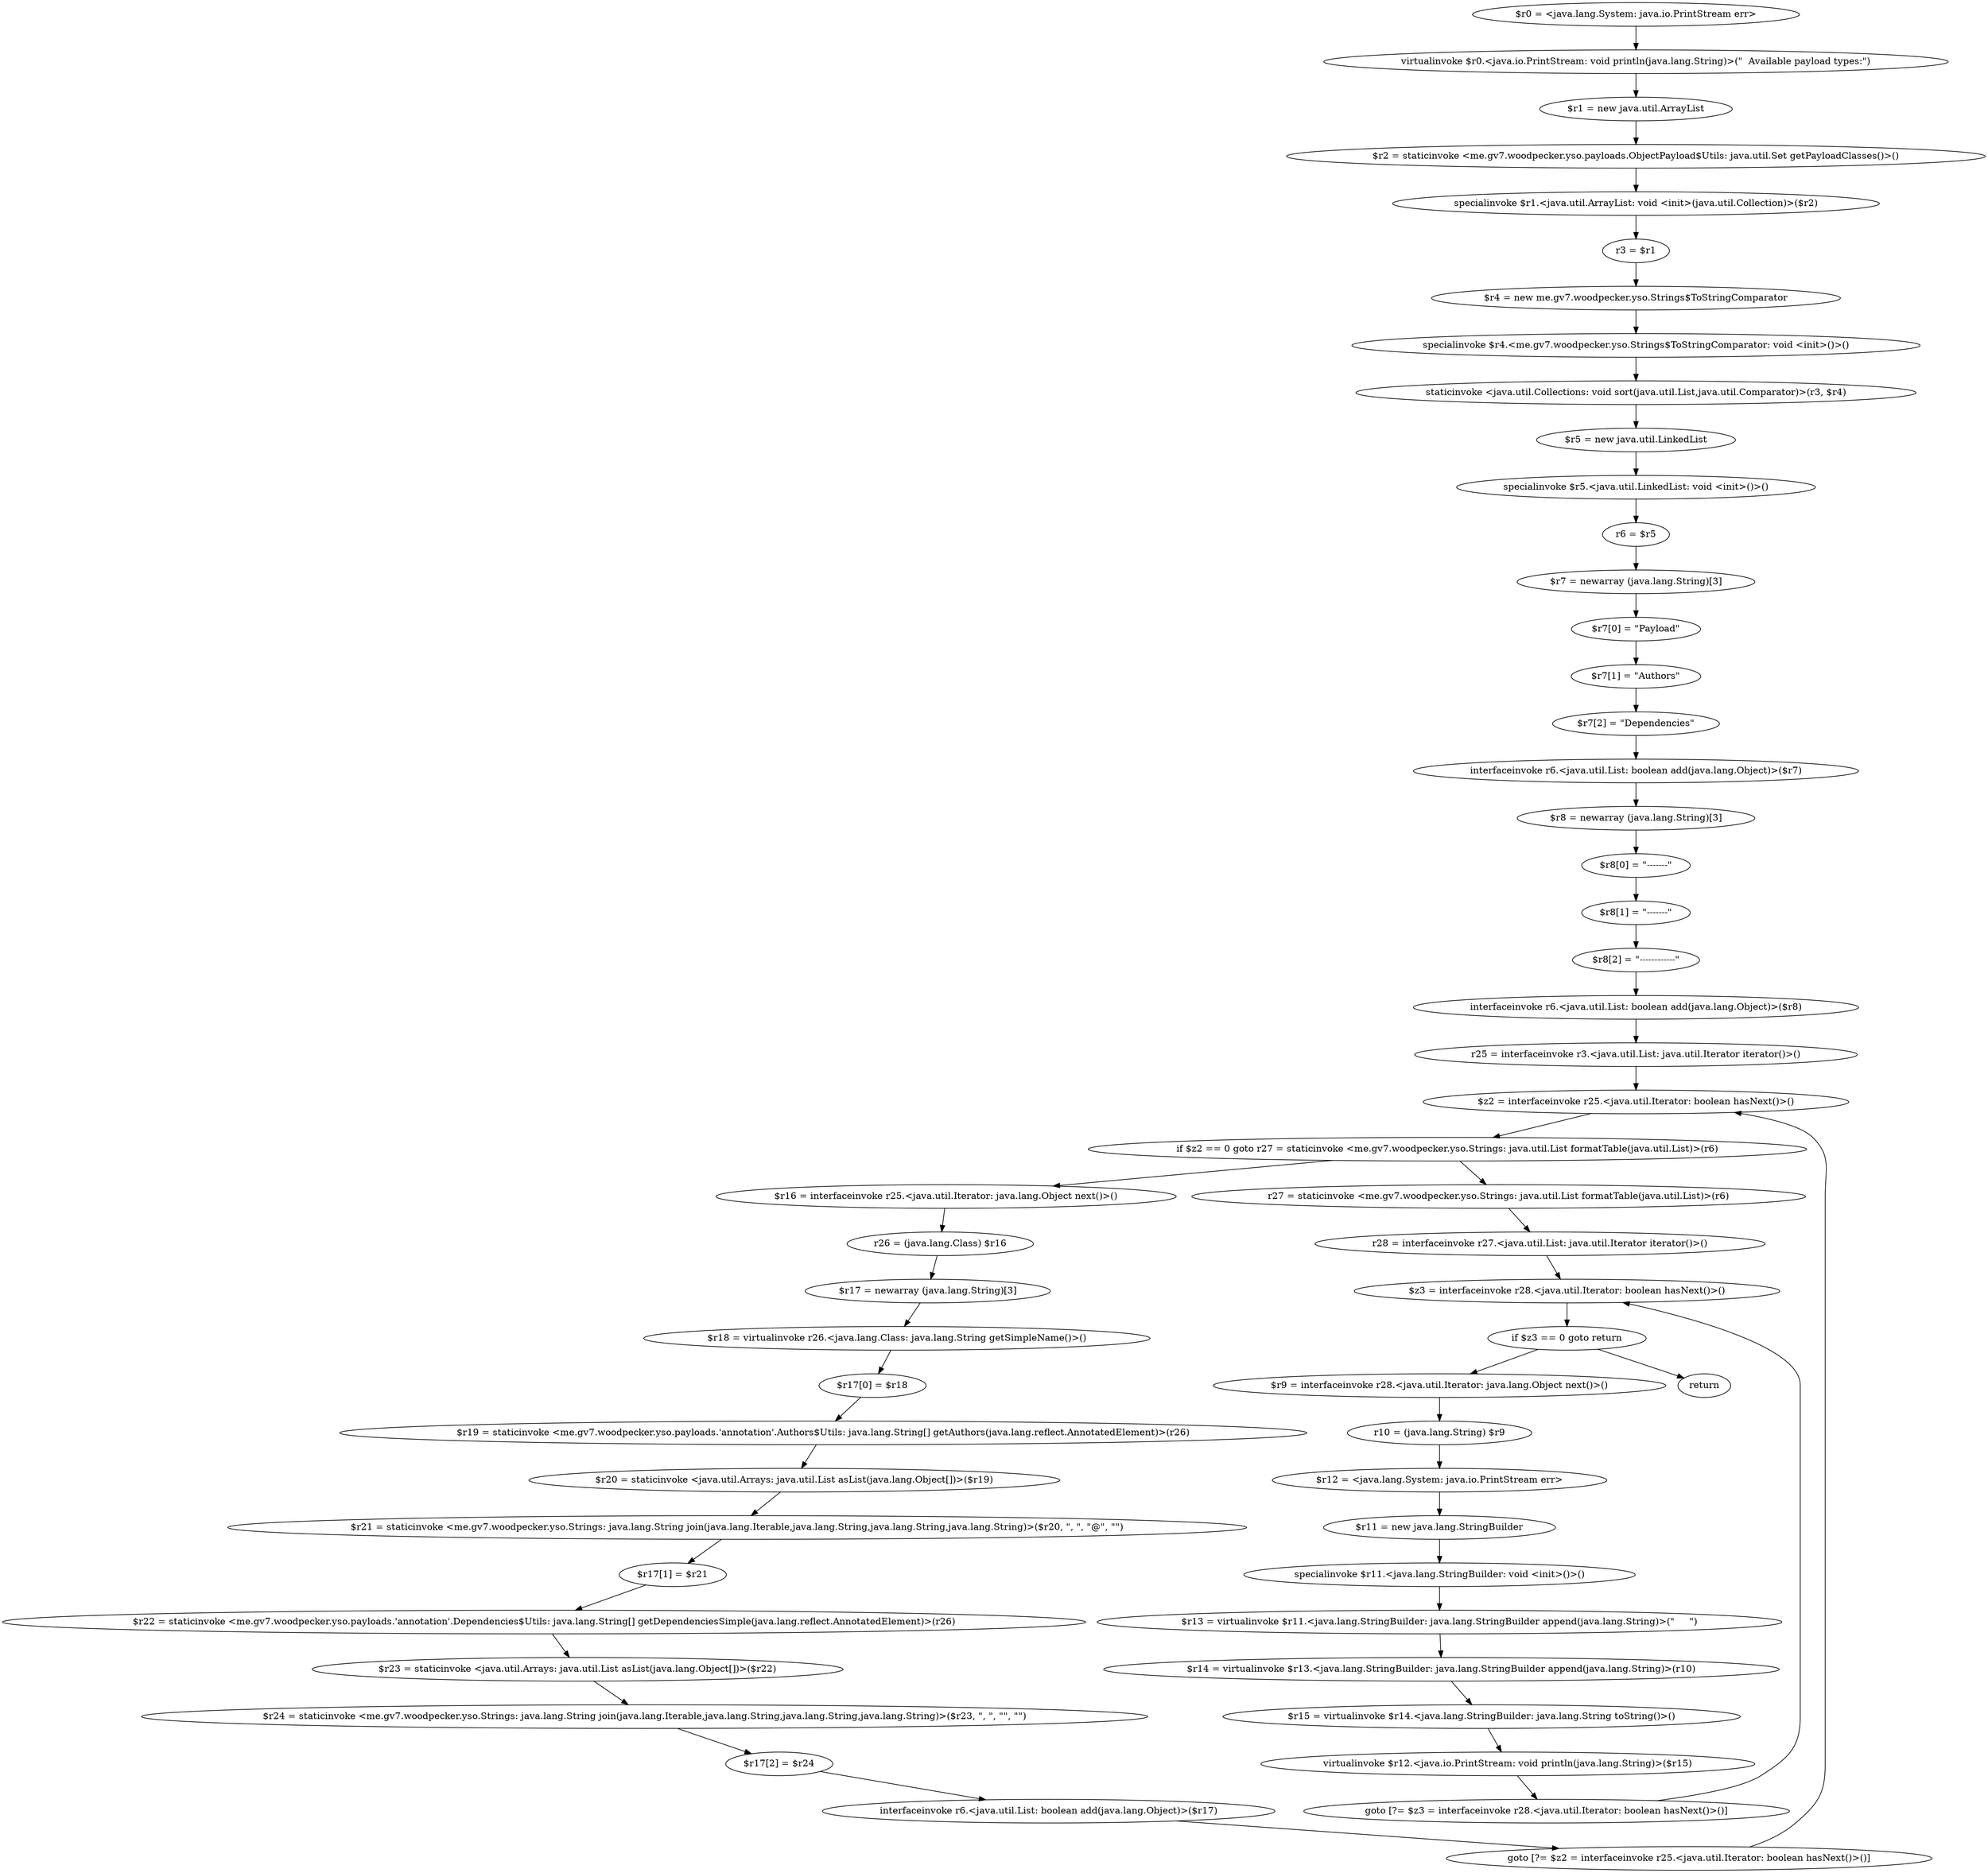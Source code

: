 digraph "unitGraph" {
    "$r0 = <java.lang.System: java.io.PrintStream err>"
    "virtualinvoke $r0.<java.io.PrintStream: void println(java.lang.String)>(\"  Available payload types:\")"
    "$r1 = new java.util.ArrayList"
    "$r2 = staticinvoke <me.gv7.woodpecker.yso.payloads.ObjectPayload$Utils: java.util.Set getPayloadClasses()>()"
    "specialinvoke $r1.<java.util.ArrayList: void <init>(java.util.Collection)>($r2)"
    "r3 = $r1"
    "$r4 = new me.gv7.woodpecker.yso.Strings$ToStringComparator"
    "specialinvoke $r4.<me.gv7.woodpecker.yso.Strings$ToStringComparator: void <init>()>()"
    "staticinvoke <java.util.Collections: void sort(java.util.List,java.util.Comparator)>(r3, $r4)"
    "$r5 = new java.util.LinkedList"
    "specialinvoke $r5.<java.util.LinkedList: void <init>()>()"
    "r6 = $r5"
    "$r7 = newarray (java.lang.String)[3]"
    "$r7[0] = \"Payload\""
    "$r7[1] = \"Authors\""
    "$r7[2] = \"Dependencies\""
    "interfaceinvoke r6.<java.util.List: boolean add(java.lang.Object)>($r7)"
    "$r8 = newarray (java.lang.String)[3]"
    "$r8[0] = \"-------\""
    "$r8[1] = \"-------\""
    "$r8[2] = \"------------\""
    "interfaceinvoke r6.<java.util.List: boolean add(java.lang.Object)>($r8)"
    "r25 = interfaceinvoke r3.<java.util.List: java.util.Iterator iterator()>()"
    "$z2 = interfaceinvoke r25.<java.util.Iterator: boolean hasNext()>()"
    "if $z2 == 0 goto r27 = staticinvoke <me.gv7.woodpecker.yso.Strings: java.util.List formatTable(java.util.List)>(r6)"
    "$r16 = interfaceinvoke r25.<java.util.Iterator: java.lang.Object next()>()"
    "r26 = (java.lang.Class) $r16"
    "$r17 = newarray (java.lang.String)[3]"
    "$r18 = virtualinvoke r26.<java.lang.Class: java.lang.String getSimpleName()>()"
    "$r17[0] = $r18"
    "$r19 = staticinvoke <me.gv7.woodpecker.yso.payloads.'annotation'.Authors$Utils: java.lang.String[] getAuthors(java.lang.reflect.AnnotatedElement)>(r26)"
    "$r20 = staticinvoke <java.util.Arrays: java.util.List asList(java.lang.Object[])>($r19)"
    "$r21 = staticinvoke <me.gv7.woodpecker.yso.Strings: java.lang.String join(java.lang.Iterable,java.lang.String,java.lang.String,java.lang.String)>($r20, \", \", \"@\", \"\")"
    "$r17[1] = $r21"
    "$r22 = staticinvoke <me.gv7.woodpecker.yso.payloads.'annotation'.Dependencies$Utils: java.lang.String[] getDependenciesSimple(java.lang.reflect.AnnotatedElement)>(r26)"
    "$r23 = staticinvoke <java.util.Arrays: java.util.List asList(java.lang.Object[])>($r22)"
    "$r24 = staticinvoke <me.gv7.woodpecker.yso.Strings: java.lang.String join(java.lang.Iterable,java.lang.String,java.lang.String,java.lang.String)>($r23, \", \", \"\", \"\")"
    "$r17[2] = $r24"
    "interfaceinvoke r6.<java.util.List: boolean add(java.lang.Object)>($r17)"
    "goto [?= $z2 = interfaceinvoke r25.<java.util.Iterator: boolean hasNext()>()]"
    "r27 = staticinvoke <me.gv7.woodpecker.yso.Strings: java.util.List formatTable(java.util.List)>(r6)"
    "r28 = interfaceinvoke r27.<java.util.List: java.util.Iterator iterator()>()"
    "$z3 = interfaceinvoke r28.<java.util.Iterator: boolean hasNext()>()"
    "if $z3 == 0 goto return"
    "$r9 = interfaceinvoke r28.<java.util.Iterator: java.lang.Object next()>()"
    "r10 = (java.lang.String) $r9"
    "$r12 = <java.lang.System: java.io.PrintStream err>"
    "$r11 = new java.lang.StringBuilder"
    "specialinvoke $r11.<java.lang.StringBuilder: void <init>()>()"
    "$r13 = virtualinvoke $r11.<java.lang.StringBuilder: java.lang.StringBuilder append(java.lang.String)>(\"     \")"
    "$r14 = virtualinvoke $r13.<java.lang.StringBuilder: java.lang.StringBuilder append(java.lang.String)>(r10)"
    "$r15 = virtualinvoke $r14.<java.lang.StringBuilder: java.lang.String toString()>()"
    "virtualinvoke $r12.<java.io.PrintStream: void println(java.lang.String)>($r15)"
    "goto [?= $z3 = interfaceinvoke r28.<java.util.Iterator: boolean hasNext()>()]"
    "return"
    "$r0 = <java.lang.System: java.io.PrintStream err>"->"virtualinvoke $r0.<java.io.PrintStream: void println(java.lang.String)>(\"  Available payload types:\")";
    "virtualinvoke $r0.<java.io.PrintStream: void println(java.lang.String)>(\"  Available payload types:\")"->"$r1 = new java.util.ArrayList";
    "$r1 = new java.util.ArrayList"->"$r2 = staticinvoke <me.gv7.woodpecker.yso.payloads.ObjectPayload$Utils: java.util.Set getPayloadClasses()>()";
    "$r2 = staticinvoke <me.gv7.woodpecker.yso.payloads.ObjectPayload$Utils: java.util.Set getPayloadClasses()>()"->"specialinvoke $r1.<java.util.ArrayList: void <init>(java.util.Collection)>($r2)";
    "specialinvoke $r1.<java.util.ArrayList: void <init>(java.util.Collection)>($r2)"->"r3 = $r1";
    "r3 = $r1"->"$r4 = new me.gv7.woodpecker.yso.Strings$ToStringComparator";
    "$r4 = new me.gv7.woodpecker.yso.Strings$ToStringComparator"->"specialinvoke $r4.<me.gv7.woodpecker.yso.Strings$ToStringComparator: void <init>()>()";
    "specialinvoke $r4.<me.gv7.woodpecker.yso.Strings$ToStringComparator: void <init>()>()"->"staticinvoke <java.util.Collections: void sort(java.util.List,java.util.Comparator)>(r3, $r4)";
    "staticinvoke <java.util.Collections: void sort(java.util.List,java.util.Comparator)>(r3, $r4)"->"$r5 = new java.util.LinkedList";
    "$r5 = new java.util.LinkedList"->"specialinvoke $r5.<java.util.LinkedList: void <init>()>()";
    "specialinvoke $r5.<java.util.LinkedList: void <init>()>()"->"r6 = $r5";
    "r6 = $r5"->"$r7 = newarray (java.lang.String)[3]";
    "$r7 = newarray (java.lang.String)[3]"->"$r7[0] = \"Payload\"";
    "$r7[0] = \"Payload\""->"$r7[1] = \"Authors\"";
    "$r7[1] = \"Authors\""->"$r7[2] = \"Dependencies\"";
    "$r7[2] = \"Dependencies\""->"interfaceinvoke r6.<java.util.List: boolean add(java.lang.Object)>($r7)";
    "interfaceinvoke r6.<java.util.List: boolean add(java.lang.Object)>($r7)"->"$r8 = newarray (java.lang.String)[3]";
    "$r8 = newarray (java.lang.String)[3]"->"$r8[0] = \"-------\"";
    "$r8[0] = \"-------\""->"$r8[1] = \"-------\"";
    "$r8[1] = \"-------\""->"$r8[2] = \"------------\"";
    "$r8[2] = \"------------\""->"interfaceinvoke r6.<java.util.List: boolean add(java.lang.Object)>($r8)";
    "interfaceinvoke r6.<java.util.List: boolean add(java.lang.Object)>($r8)"->"r25 = interfaceinvoke r3.<java.util.List: java.util.Iterator iterator()>()";
    "r25 = interfaceinvoke r3.<java.util.List: java.util.Iterator iterator()>()"->"$z2 = interfaceinvoke r25.<java.util.Iterator: boolean hasNext()>()";
    "$z2 = interfaceinvoke r25.<java.util.Iterator: boolean hasNext()>()"->"if $z2 == 0 goto r27 = staticinvoke <me.gv7.woodpecker.yso.Strings: java.util.List formatTable(java.util.List)>(r6)";
    "if $z2 == 0 goto r27 = staticinvoke <me.gv7.woodpecker.yso.Strings: java.util.List formatTable(java.util.List)>(r6)"->"$r16 = interfaceinvoke r25.<java.util.Iterator: java.lang.Object next()>()";
    "if $z2 == 0 goto r27 = staticinvoke <me.gv7.woodpecker.yso.Strings: java.util.List formatTable(java.util.List)>(r6)"->"r27 = staticinvoke <me.gv7.woodpecker.yso.Strings: java.util.List formatTable(java.util.List)>(r6)";
    "$r16 = interfaceinvoke r25.<java.util.Iterator: java.lang.Object next()>()"->"r26 = (java.lang.Class) $r16";
    "r26 = (java.lang.Class) $r16"->"$r17 = newarray (java.lang.String)[3]";
    "$r17 = newarray (java.lang.String)[3]"->"$r18 = virtualinvoke r26.<java.lang.Class: java.lang.String getSimpleName()>()";
    "$r18 = virtualinvoke r26.<java.lang.Class: java.lang.String getSimpleName()>()"->"$r17[0] = $r18";
    "$r17[0] = $r18"->"$r19 = staticinvoke <me.gv7.woodpecker.yso.payloads.'annotation'.Authors$Utils: java.lang.String[] getAuthors(java.lang.reflect.AnnotatedElement)>(r26)";
    "$r19 = staticinvoke <me.gv7.woodpecker.yso.payloads.'annotation'.Authors$Utils: java.lang.String[] getAuthors(java.lang.reflect.AnnotatedElement)>(r26)"->"$r20 = staticinvoke <java.util.Arrays: java.util.List asList(java.lang.Object[])>($r19)";
    "$r20 = staticinvoke <java.util.Arrays: java.util.List asList(java.lang.Object[])>($r19)"->"$r21 = staticinvoke <me.gv7.woodpecker.yso.Strings: java.lang.String join(java.lang.Iterable,java.lang.String,java.lang.String,java.lang.String)>($r20, \", \", \"@\", \"\")";
    "$r21 = staticinvoke <me.gv7.woodpecker.yso.Strings: java.lang.String join(java.lang.Iterable,java.lang.String,java.lang.String,java.lang.String)>($r20, \", \", \"@\", \"\")"->"$r17[1] = $r21";
    "$r17[1] = $r21"->"$r22 = staticinvoke <me.gv7.woodpecker.yso.payloads.'annotation'.Dependencies$Utils: java.lang.String[] getDependenciesSimple(java.lang.reflect.AnnotatedElement)>(r26)";
    "$r22 = staticinvoke <me.gv7.woodpecker.yso.payloads.'annotation'.Dependencies$Utils: java.lang.String[] getDependenciesSimple(java.lang.reflect.AnnotatedElement)>(r26)"->"$r23 = staticinvoke <java.util.Arrays: java.util.List asList(java.lang.Object[])>($r22)";
    "$r23 = staticinvoke <java.util.Arrays: java.util.List asList(java.lang.Object[])>($r22)"->"$r24 = staticinvoke <me.gv7.woodpecker.yso.Strings: java.lang.String join(java.lang.Iterable,java.lang.String,java.lang.String,java.lang.String)>($r23, \", \", \"\", \"\")";
    "$r24 = staticinvoke <me.gv7.woodpecker.yso.Strings: java.lang.String join(java.lang.Iterable,java.lang.String,java.lang.String,java.lang.String)>($r23, \", \", \"\", \"\")"->"$r17[2] = $r24";
    "$r17[2] = $r24"->"interfaceinvoke r6.<java.util.List: boolean add(java.lang.Object)>($r17)";
    "interfaceinvoke r6.<java.util.List: boolean add(java.lang.Object)>($r17)"->"goto [?= $z2 = interfaceinvoke r25.<java.util.Iterator: boolean hasNext()>()]";
    "goto [?= $z2 = interfaceinvoke r25.<java.util.Iterator: boolean hasNext()>()]"->"$z2 = interfaceinvoke r25.<java.util.Iterator: boolean hasNext()>()";
    "r27 = staticinvoke <me.gv7.woodpecker.yso.Strings: java.util.List formatTable(java.util.List)>(r6)"->"r28 = interfaceinvoke r27.<java.util.List: java.util.Iterator iterator()>()";
    "r28 = interfaceinvoke r27.<java.util.List: java.util.Iterator iterator()>()"->"$z3 = interfaceinvoke r28.<java.util.Iterator: boolean hasNext()>()";
    "$z3 = interfaceinvoke r28.<java.util.Iterator: boolean hasNext()>()"->"if $z3 == 0 goto return";
    "if $z3 == 0 goto return"->"$r9 = interfaceinvoke r28.<java.util.Iterator: java.lang.Object next()>()";
    "if $z3 == 0 goto return"->"return";
    "$r9 = interfaceinvoke r28.<java.util.Iterator: java.lang.Object next()>()"->"r10 = (java.lang.String) $r9";
    "r10 = (java.lang.String) $r9"->"$r12 = <java.lang.System: java.io.PrintStream err>";
    "$r12 = <java.lang.System: java.io.PrintStream err>"->"$r11 = new java.lang.StringBuilder";
    "$r11 = new java.lang.StringBuilder"->"specialinvoke $r11.<java.lang.StringBuilder: void <init>()>()";
    "specialinvoke $r11.<java.lang.StringBuilder: void <init>()>()"->"$r13 = virtualinvoke $r11.<java.lang.StringBuilder: java.lang.StringBuilder append(java.lang.String)>(\"     \")";
    "$r13 = virtualinvoke $r11.<java.lang.StringBuilder: java.lang.StringBuilder append(java.lang.String)>(\"     \")"->"$r14 = virtualinvoke $r13.<java.lang.StringBuilder: java.lang.StringBuilder append(java.lang.String)>(r10)";
    "$r14 = virtualinvoke $r13.<java.lang.StringBuilder: java.lang.StringBuilder append(java.lang.String)>(r10)"->"$r15 = virtualinvoke $r14.<java.lang.StringBuilder: java.lang.String toString()>()";
    "$r15 = virtualinvoke $r14.<java.lang.StringBuilder: java.lang.String toString()>()"->"virtualinvoke $r12.<java.io.PrintStream: void println(java.lang.String)>($r15)";
    "virtualinvoke $r12.<java.io.PrintStream: void println(java.lang.String)>($r15)"->"goto [?= $z3 = interfaceinvoke r28.<java.util.Iterator: boolean hasNext()>()]";
    "goto [?= $z3 = interfaceinvoke r28.<java.util.Iterator: boolean hasNext()>()]"->"$z3 = interfaceinvoke r28.<java.util.Iterator: boolean hasNext()>()";
}
